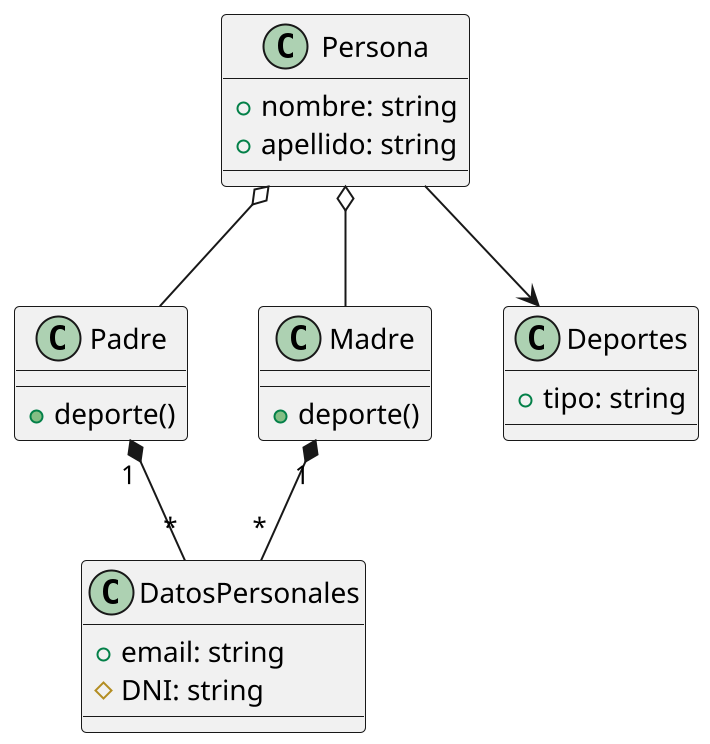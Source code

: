 @startuml
scale 2
class Persona {
    + nombre: string
    + apellido: string
}
class Padre {
    + deporte()
}
class Madre {
    + deporte()
}
class DatosPersonales {
    + email: string
    # DNI: string
}
class Deportes {
    + tipo: string
}

Persona o-- Padre
Persona o-- Madre
Padre "1" *-- "*" DatosPersonales
Madre "1" *-- "*" DatosPersonales
Persona --> Deportes
@enduml